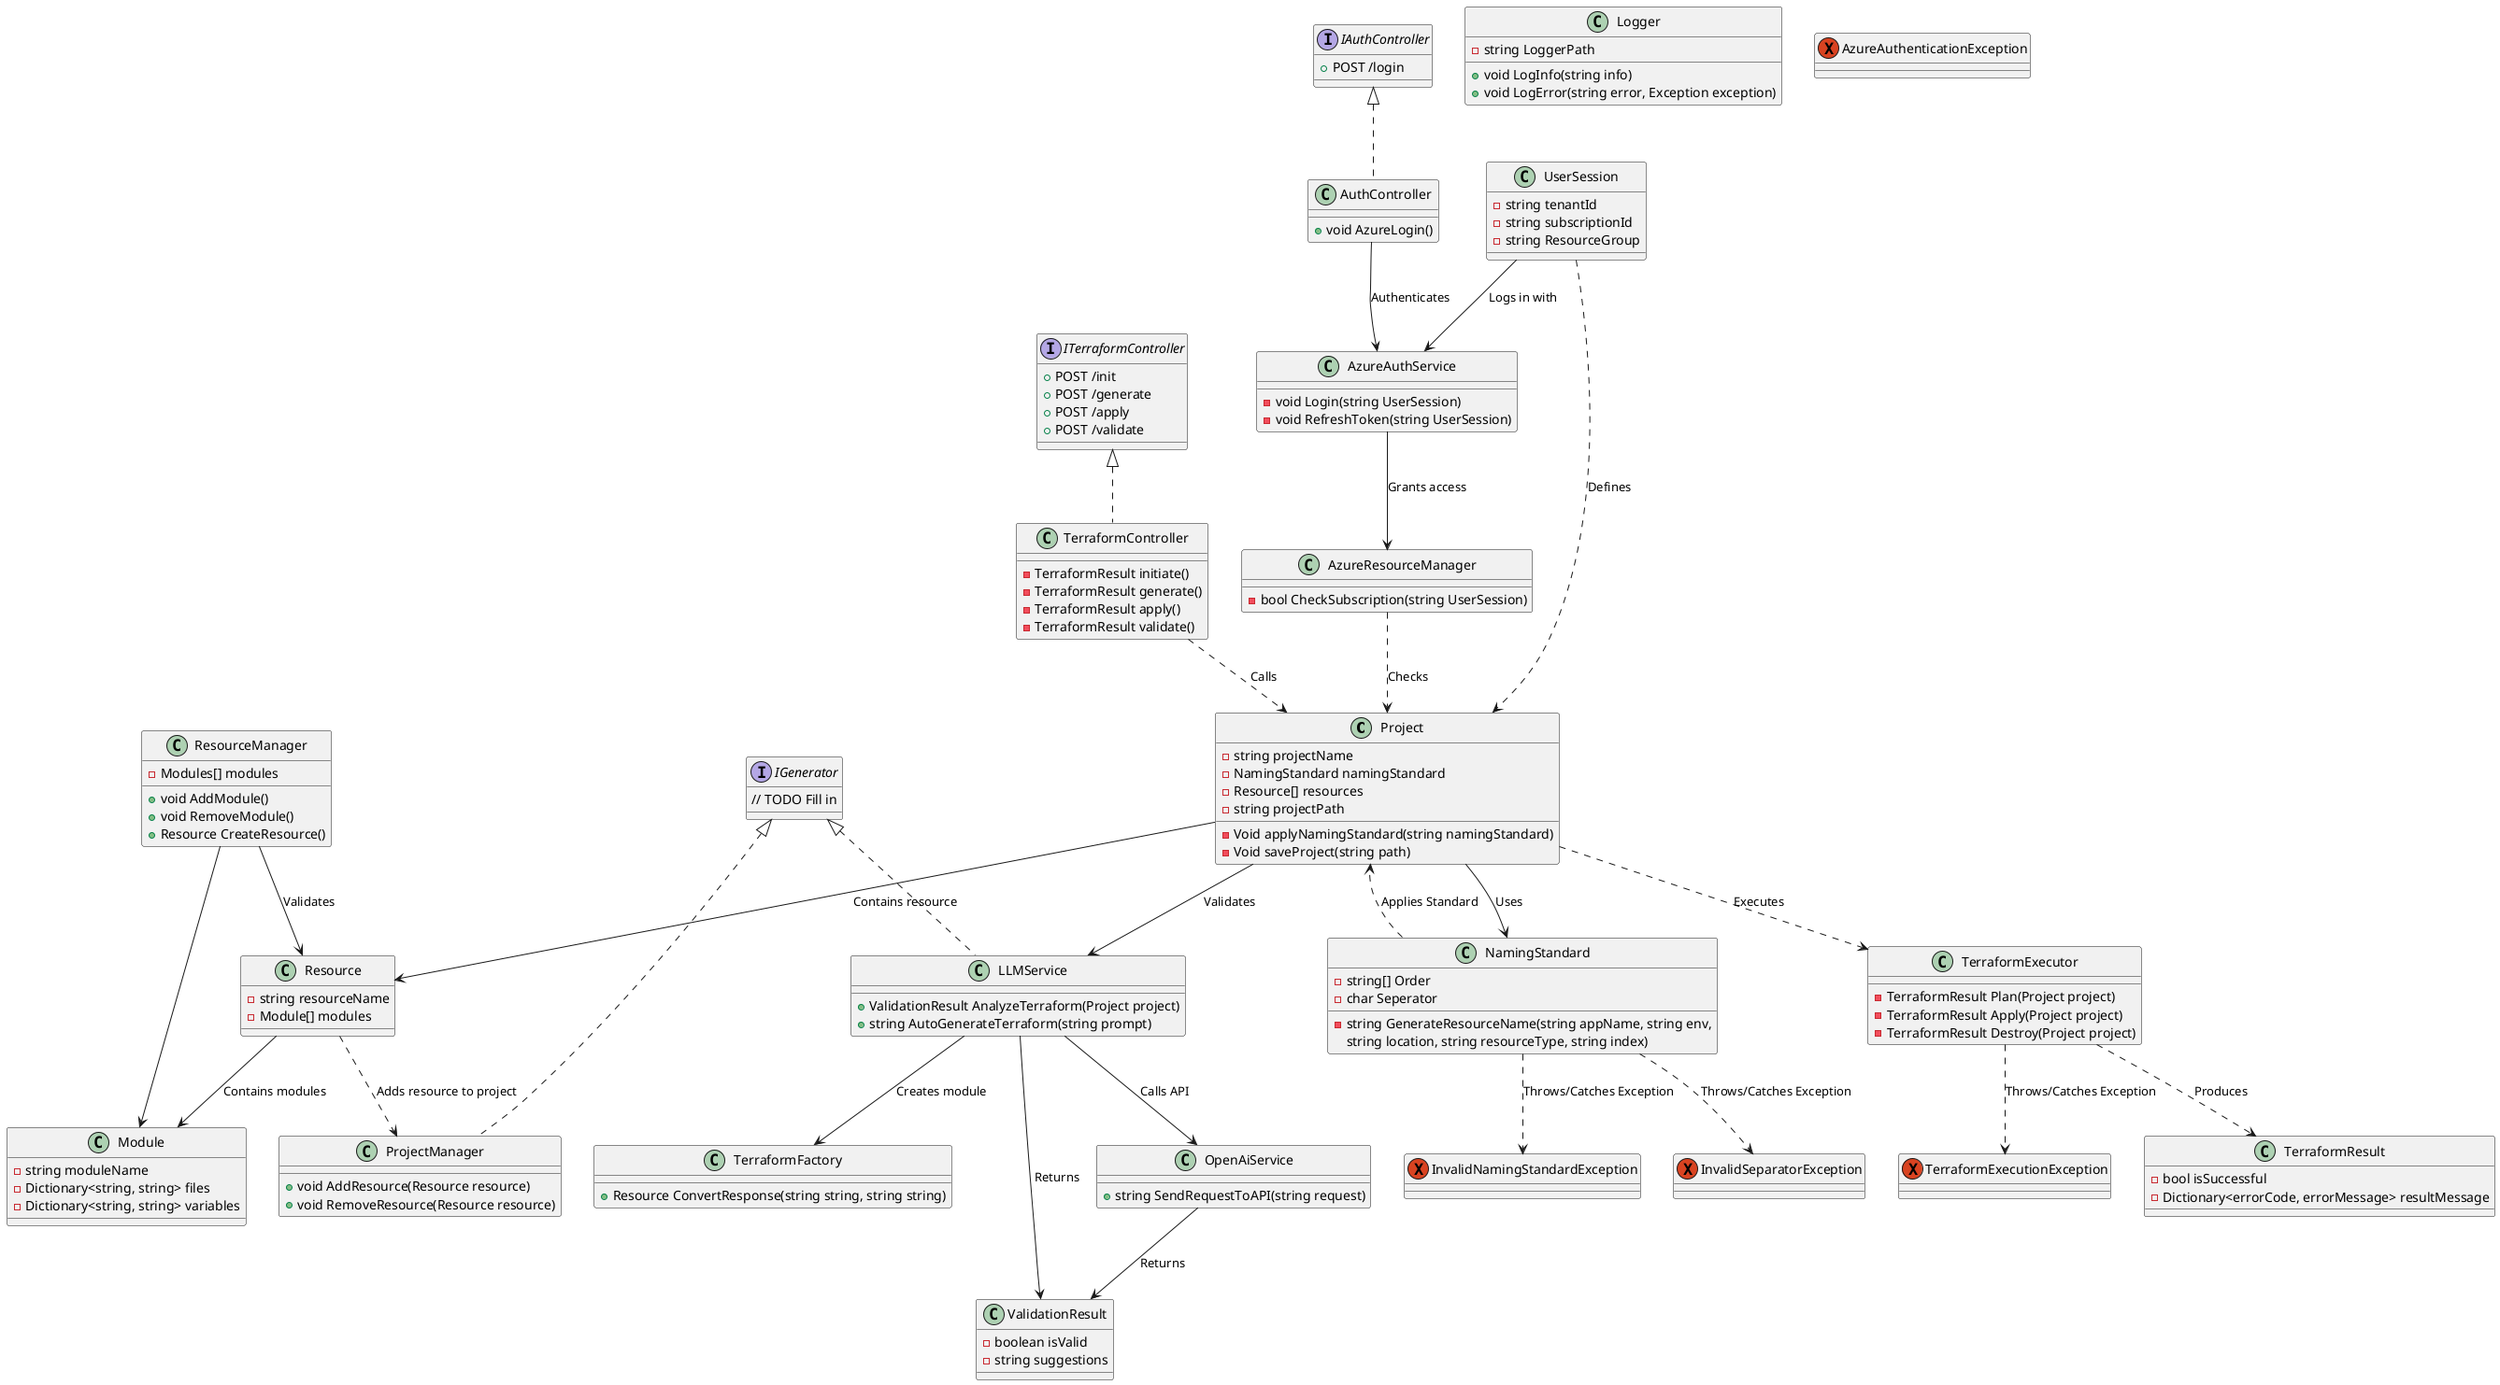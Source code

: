 @startuml
'https://plantuml.com/class-diagram

/'
    INFO     Instansvariabler:
            1) private instansvariabler skal starte med liten bokstav + camelCase
            2) public instansvariabler (properties) skal starte med Stor bokstav + PascalCase
'/

class Project {
    - string projectName
    - NamingStandard namingStandard
    - Resource[] resources
    - string projectPath
    - Void applyNamingStandard(string namingStandard)
    - Void saveProject(string path)
}

interface IGenerator {
    // TODO Fill in
}

class NamingStandard {
    - string[] Order
    - char Seperator
    - string GenerateResourceName(string appName, string env,
          string location, string resourceType, string index)

}

class TerraformExecutor{
    - TerraformResult Plan(Project project)
    - TerraformResult Apply(Project project)
    - TerraformResult Destroy(Project project)
}

interface ITerraformController{
    +POST /init
    +POST /generate
    +POST /apply
    +POST /validate
    ' TODO: vurdere å ha med +POST /plan og +POST /init
}

class TerraformController implements ITerraformController{
    - TerraformResult initiate()
    - TerraformResult generate()
    - TerraformResult apply()
    - TerraformResult validate()
    /' TODO: vurdere om vi skal kjøre kommandoene i applikasjonen eller i temporaryFiles.
          må vurderes etter vi finner ut hvordan vi håndterer State-filer '/
}

' TODO: lag en TerraformController klasse her (da vi kun har interface nå)____

class TerraformResult{
    - bool isSuccessful
    - Dictionary<errorCode, errorMessage> resultMessage
}

class AzureResourceManager{
    - bool CheckSubscription(string UserSession)

}

class AzureAuthService{
   - void Login(string UserSession)
   - void RefreshToken(string UserSession)
}


/' TODO:     Dobbeltsjekke at dette er riktig.
            Skal det egentlig være en klasse eller er interface greit?
'/
interface IAuthController{
    + POST /login
}

class AuthController implements IAuthController{
    + void AzureLogin()
}

class UserSession{
    - string tenantId
    - string subscriptionId
    - string ResourceGroup
}


class Logger{
    - string LoggerPath
    + void LogInfo(string info)
    + void LogError(string error, Exception exception)
}

class Resource{
    - string resourceName
    - Module[] modules
}

class Module{
    - string moduleName
    - Dictionary<string, string> files
    - Dictionary<string, string> variables
}

class ProjectManager implements IGenerator{
    + void AddResource(Resource resource)
    + void RemoveResource(Resource resource)
}

class ResourceManager{
    - Modules[] modules
    + void AddModule()
    + void RemoveModule()
    + Resource CreateResource()
}

' Kun for KI-versjonen '
class LLMService implements IGenerator{
    + ValidationResult AnalyzeTerraform(Project project)
    + string AutoGenerateTerraform(string prompt)
}

class OpenAiService{
    + string SendRequestToAPI(string request)
}

' TODO: gi navn på stringene i parameteret
' skal konvertere svar fra LLM til fungerende modul/ressurs
class TerraformFactory{
    + Resource ConvertResponse(string string, string string)
}

class ValidationResult{
    - boolean isValid
    - string suggestions
}

exception       InvalidNamingStandardException
exception       InvalidSeparatorException
exception       TerraformExecutionException
exception       AzureAuthenticationException

'    TODO: skriv KOBLINGER mellom klasser/exceptions/interface under her ____
Project                     -->    Resource                         :   Contains resource
Project                     -->    NamingStandard                   :   Uses
Resource                    -->    Module                           :   Contains modules
Resource                    ..>    ProjectManager                   :   Adds resource to project
ResourceManager             -->    Module
ResourceManager             -->    Resource                         :   Validates
' Dobbeltsjekke kobling under ?
NamingStandard              ..>     Project                         :   Applies Standard
Project                     ..>     TerraformExecutor               :   Executes
TerraformExecutor           ..>     TerraformResult                 :   Produces
UserSession                 -->     AzureAuthService                :   Logs in with
AuthController              -->     AzureAuthService                :   Authenticates
AzureAuthService            -->     AzureResourceManager            :   Grants access
AzureResourceManager        ..>     Project                         :   Checks
NamingStandard              ..>     InvalidNamingStandardException  :   Throws/Catches Exception
NamingStandard              ..>     InvalidSeparatorException       :   Throws/Catches Exception
TerraformExecutor           ..>     TerraformExecutionException     :   Throws/Catches Exception

' TODO: Dobbeltsjekke alt under denne linjen
TerraformController         ..>     Project                         :   Calls
UserSession                 ..>     Project                         :   Defines
'Under er kun for LLM-versjon
Project                     -->     LLMService                      :   Validates
LLMService                  -->     TerraformFactory                :   Creates module
LLMService                  -->     OpenAiService                   :   Calls API
OpenAiService               -->     ValidationResult                :   Returns
LLMService                  -->     ValidationResult                :   Returns


@enduml